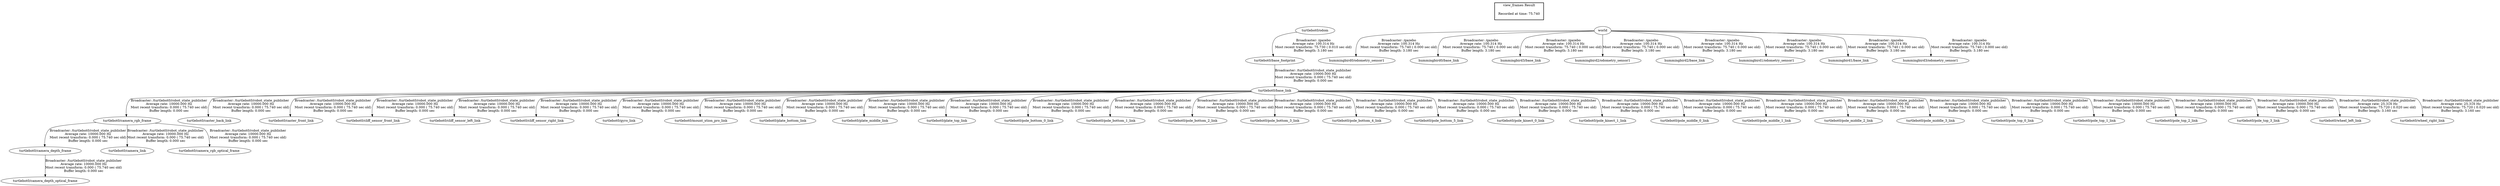 digraph G {
"turtlebot0/base_footprint" -> "turtlebot0/base_link"[label="Broadcaster: /turtlebot0/robot_state_publisher\nAverage rate: 10000.000 Hz\nMost recent transform: 0.000 ( 75.740 sec old)\nBuffer length: 0.000 sec\n"];
"turtlebot0/odom" -> "turtlebot0/base_footprint"[label="Broadcaster: /gazebo\nAverage rate: 100.314 Hz\nMost recent transform: 75.730 ( 0.010 sec old)\nBuffer length: 3.180 sec\n"];
"turtlebot0/camera_rgb_frame" -> "turtlebot0/camera_depth_frame"[label="Broadcaster: /turtlebot0/robot_state_publisher\nAverage rate: 10000.000 Hz\nMost recent transform: 0.000 ( 75.740 sec old)\nBuffer length: 0.000 sec\n"];
"turtlebot0/base_link" -> "turtlebot0/camera_rgb_frame"[label="Broadcaster: /turtlebot0/robot_state_publisher\nAverage rate: 10000.000 Hz\nMost recent transform: 0.000 ( 75.740 sec old)\nBuffer length: 0.000 sec\n"];
"turtlebot0/camera_depth_frame" -> "turtlebot0/camera_depth_optical_frame"[label="Broadcaster: /turtlebot0/robot_state_publisher\nAverage rate: 10000.000 Hz\nMost recent transform: 0.000 ( 75.740 sec old)\nBuffer length: 0.000 sec\n"];
"turtlebot0/camera_rgb_frame" -> "turtlebot0/camera_link"[label="Broadcaster: /turtlebot0/robot_state_publisher\nAverage rate: 10000.000 Hz\nMost recent transform: 0.000 ( 75.740 sec old)\nBuffer length: 0.000 sec\n"];
"turtlebot0/camera_rgb_frame" -> "turtlebot0/camera_rgb_optical_frame"[label="Broadcaster: /turtlebot0/robot_state_publisher\nAverage rate: 10000.000 Hz\nMost recent transform: 0.000 ( 75.740 sec old)\nBuffer length: 0.000 sec\n"];
"turtlebot0/base_link" -> "turtlebot0/caster_back_link"[label="Broadcaster: /turtlebot0/robot_state_publisher\nAverage rate: 10000.000 Hz\nMost recent transform: 0.000 ( 75.740 sec old)\nBuffer length: 0.000 sec\n"];
"turtlebot0/base_link" -> "turtlebot0/caster_front_link"[label="Broadcaster: /turtlebot0/robot_state_publisher\nAverage rate: 10000.000 Hz\nMost recent transform: 0.000 ( 75.740 sec old)\nBuffer length: 0.000 sec\n"];
"turtlebot0/base_link" -> "turtlebot0/cliff_sensor_front_link"[label="Broadcaster: /turtlebot0/robot_state_publisher\nAverage rate: 10000.000 Hz\nMost recent transform: 0.000 ( 75.740 sec old)\nBuffer length: 0.000 sec\n"];
"turtlebot0/base_link" -> "turtlebot0/cliff_sensor_left_link"[label="Broadcaster: /turtlebot0/robot_state_publisher\nAverage rate: 10000.000 Hz\nMost recent transform: 0.000 ( 75.740 sec old)\nBuffer length: 0.000 sec\n"];
"turtlebot0/base_link" -> "turtlebot0/cliff_sensor_right_link"[label="Broadcaster: /turtlebot0/robot_state_publisher\nAverage rate: 10000.000 Hz\nMost recent transform: 0.000 ( 75.740 sec old)\nBuffer length: 0.000 sec\n"];
"turtlebot0/base_link" -> "turtlebot0/gyro_link"[label="Broadcaster: /turtlebot0/robot_state_publisher\nAverage rate: 10000.000 Hz\nMost recent transform: 0.000 ( 75.740 sec old)\nBuffer length: 0.000 sec\n"];
"turtlebot0/base_link" -> "turtlebot0/mount_xtion_pro_link"[label="Broadcaster: /turtlebot0/robot_state_publisher\nAverage rate: 10000.000 Hz\nMost recent transform: 0.000 ( 75.740 sec old)\nBuffer length: 0.000 sec\n"];
"turtlebot0/base_link" -> "turtlebot0/plate_bottom_link"[label="Broadcaster: /turtlebot0/robot_state_publisher\nAverage rate: 10000.000 Hz\nMost recent transform: 0.000 ( 75.740 sec old)\nBuffer length: 0.000 sec\n"];
"turtlebot0/base_link" -> "turtlebot0/plate_middle_link"[label="Broadcaster: /turtlebot0/robot_state_publisher\nAverage rate: 10000.000 Hz\nMost recent transform: 0.000 ( 75.740 sec old)\nBuffer length: 0.000 sec\n"];
"turtlebot0/base_link" -> "turtlebot0/plate_top_link"[label="Broadcaster: /turtlebot0/robot_state_publisher\nAverage rate: 10000.000 Hz\nMost recent transform: 0.000 ( 75.740 sec old)\nBuffer length: 0.000 sec\n"];
"turtlebot0/base_link" -> "turtlebot0/pole_bottom_0_link"[label="Broadcaster: /turtlebot0/robot_state_publisher\nAverage rate: 10000.000 Hz\nMost recent transform: 0.000 ( 75.740 sec old)\nBuffer length: 0.000 sec\n"];
"turtlebot0/base_link" -> "turtlebot0/pole_bottom_1_link"[label="Broadcaster: /turtlebot0/robot_state_publisher\nAverage rate: 10000.000 Hz\nMost recent transform: 0.000 ( 75.740 sec old)\nBuffer length: 0.000 sec\n"];
"turtlebot0/base_link" -> "turtlebot0/pole_bottom_2_link"[label="Broadcaster: /turtlebot0/robot_state_publisher\nAverage rate: 10000.000 Hz\nMost recent transform: 0.000 ( 75.740 sec old)\nBuffer length: 0.000 sec\n"];
"turtlebot0/base_link" -> "turtlebot0/pole_bottom_3_link"[label="Broadcaster: /turtlebot0/robot_state_publisher\nAverage rate: 10000.000 Hz\nMost recent transform: 0.000 ( 75.740 sec old)\nBuffer length: 0.000 sec\n"];
"turtlebot0/base_link" -> "turtlebot0/pole_bottom_4_link"[label="Broadcaster: /turtlebot0/robot_state_publisher\nAverage rate: 10000.000 Hz\nMost recent transform: 0.000 ( 75.740 sec old)\nBuffer length: 0.000 sec\n"];
"turtlebot0/base_link" -> "turtlebot0/pole_bottom_5_link"[label="Broadcaster: /turtlebot0/robot_state_publisher\nAverage rate: 10000.000 Hz\nMost recent transform: 0.000 ( 75.740 sec old)\nBuffer length: 0.000 sec\n"];
"turtlebot0/base_link" -> "turtlebot0/pole_kinect_0_link"[label="Broadcaster: /turtlebot0/robot_state_publisher\nAverage rate: 10000.000 Hz\nMost recent transform: 0.000 ( 75.740 sec old)\nBuffer length: 0.000 sec\n"];
"turtlebot0/base_link" -> "turtlebot0/pole_kinect_1_link"[label="Broadcaster: /turtlebot0/robot_state_publisher\nAverage rate: 10000.000 Hz\nMost recent transform: 0.000 ( 75.740 sec old)\nBuffer length: 0.000 sec\n"];
"turtlebot0/base_link" -> "turtlebot0/pole_middle_0_link"[label="Broadcaster: /turtlebot0/robot_state_publisher\nAverage rate: 10000.000 Hz\nMost recent transform: 0.000 ( 75.740 sec old)\nBuffer length: 0.000 sec\n"];
"turtlebot0/base_link" -> "turtlebot0/pole_middle_1_link"[label="Broadcaster: /turtlebot0/robot_state_publisher\nAverage rate: 10000.000 Hz\nMost recent transform: 0.000 ( 75.740 sec old)\nBuffer length: 0.000 sec\n"];
"turtlebot0/base_link" -> "turtlebot0/pole_middle_2_link"[label="Broadcaster: /turtlebot0/robot_state_publisher\nAverage rate: 10000.000 Hz\nMost recent transform: 0.000 ( 75.740 sec old)\nBuffer length: 0.000 sec\n"];
"turtlebot0/base_link" -> "turtlebot0/pole_middle_3_link"[label="Broadcaster: /turtlebot0/robot_state_publisher\nAverage rate: 10000.000 Hz\nMost recent transform: 0.000 ( 75.740 sec old)\nBuffer length: 0.000 sec\n"];
"turtlebot0/base_link" -> "turtlebot0/pole_top_0_link"[label="Broadcaster: /turtlebot0/robot_state_publisher\nAverage rate: 10000.000 Hz\nMost recent transform: 0.000 ( 75.740 sec old)\nBuffer length: 0.000 sec\n"];
"turtlebot0/base_link" -> "turtlebot0/pole_top_1_link"[label="Broadcaster: /turtlebot0/robot_state_publisher\nAverage rate: 10000.000 Hz\nMost recent transform: 0.000 ( 75.740 sec old)\nBuffer length: 0.000 sec\n"];
"turtlebot0/base_link" -> "turtlebot0/pole_top_2_link"[label="Broadcaster: /turtlebot0/robot_state_publisher\nAverage rate: 10000.000 Hz\nMost recent transform: 0.000 ( 75.740 sec old)\nBuffer length: 0.000 sec\n"];
"turtlebot0/base_link" -> "turtlebot0/pole_top_3_link"[label="Broadcaster: /turtlebot0/robot_state_publisher\nAverage rate: 10000.000 Hz\nMost recent transform: 0.000 ( 75.740 sec old)\nBuffer length: 0.000 sec\n"];
"world" -> "hummingbird0/odometry_sensor1"[label="Broadcaster: /gazebo\nAverage rate: 100.314 Hz\nMost recent transform: 75.740 ( 0.000 sec old)\nBuffer length: 3.180 sec\n"];
"world" -> "hummingbird0/base_link"[label="Broadcaster: /gazebo\nAverage rate: 100.314 Hz\nMost recent transform: 75.740 ( 0.000 sec old)\nBuffer length: 3.180 sec\n"];
"world" -> "hummingbird3/base_link"[label="Broadcaster: /gazebo\nAverage rate: 100.314 Hz\nMost recent transform: 75.740 ( 0.000 sec old)\nBuffer length: 3.180 sec\n"];
"world" -> "hummingbird2/odometry_sensor1"[label="Broadcaster: /gazebo\nAverage rate: 100.314 Hz\nMost recent transform: 75.740 ( 0.000 sec old)\nBuffer length: 3.180 sec\n"];
"world" -> "hummingbird2/base_link"[label="Broadcaster: /gazebo\nAverage rate: 100.314 Hz\nMost recent transform: 75.740 ( 0.000 sec old)\nBuffer length: 3.180 sec\n"];
"world" -> "hummingbird1/odometry_sensor1"[label="Broadcaster: /gazebo\nAverage rate: 100.314 Hz\nMost recent transform: 75.740 ( 0.000 sec old)\nBuffer length: 3.180 sec\n"];
"world" -> "hummingbird1/base_link"[label="Broadcaster: /gazebo\nAverage rate: 100.314 Hz\nMost recent transform: 75.740 ( 0.000 sec old)\nBuffer length: 3.180 sec\n"];
"world" -> "hummingbird3/odometry_sensor1"[label="Broadcaster: /gazebo\nAverage rate: 100.314 Hz\nMost recent transform: 75.740 ( 0.000 sec old)\nBuffer length: 3.180 sec\n"];
"turtlebot0/base_link" -> "turtlebot0/wheel_left_link"[label="Broadcaster: /turtlebot0/robot_state_publisher\nAverage rate: 25.316 Hz\nMost recent transform: 75.720 ( 0.020 sec old)\nBuffer length: 3.160 sec\n"];
"turtlebot0/base_link" -> "turtlebot0/wheel_right_link"[label="Broadcaster: /turtlebot0/robot_state_publisher\nAverage rate: 25.316 Hz\nMost recent transform: 75.720 ( 0.020 sec old)\nBuffer length: 3.160 sec\n"];
edge [style=invis];
 subgraph cluster_legend { style=bold; color=black; label ="view_frames Result";
"Recorded at time: 75.740"[ shape=plaintext ] ;
 }->"turtlebot0/odom";
edge [style=invis];
 subgraph cluster_legend { style=bold; color=black; label ="view_frames Result";
"Recorded at time: 75.740"[ shape=plaintext ] ;
 }->"world";
}